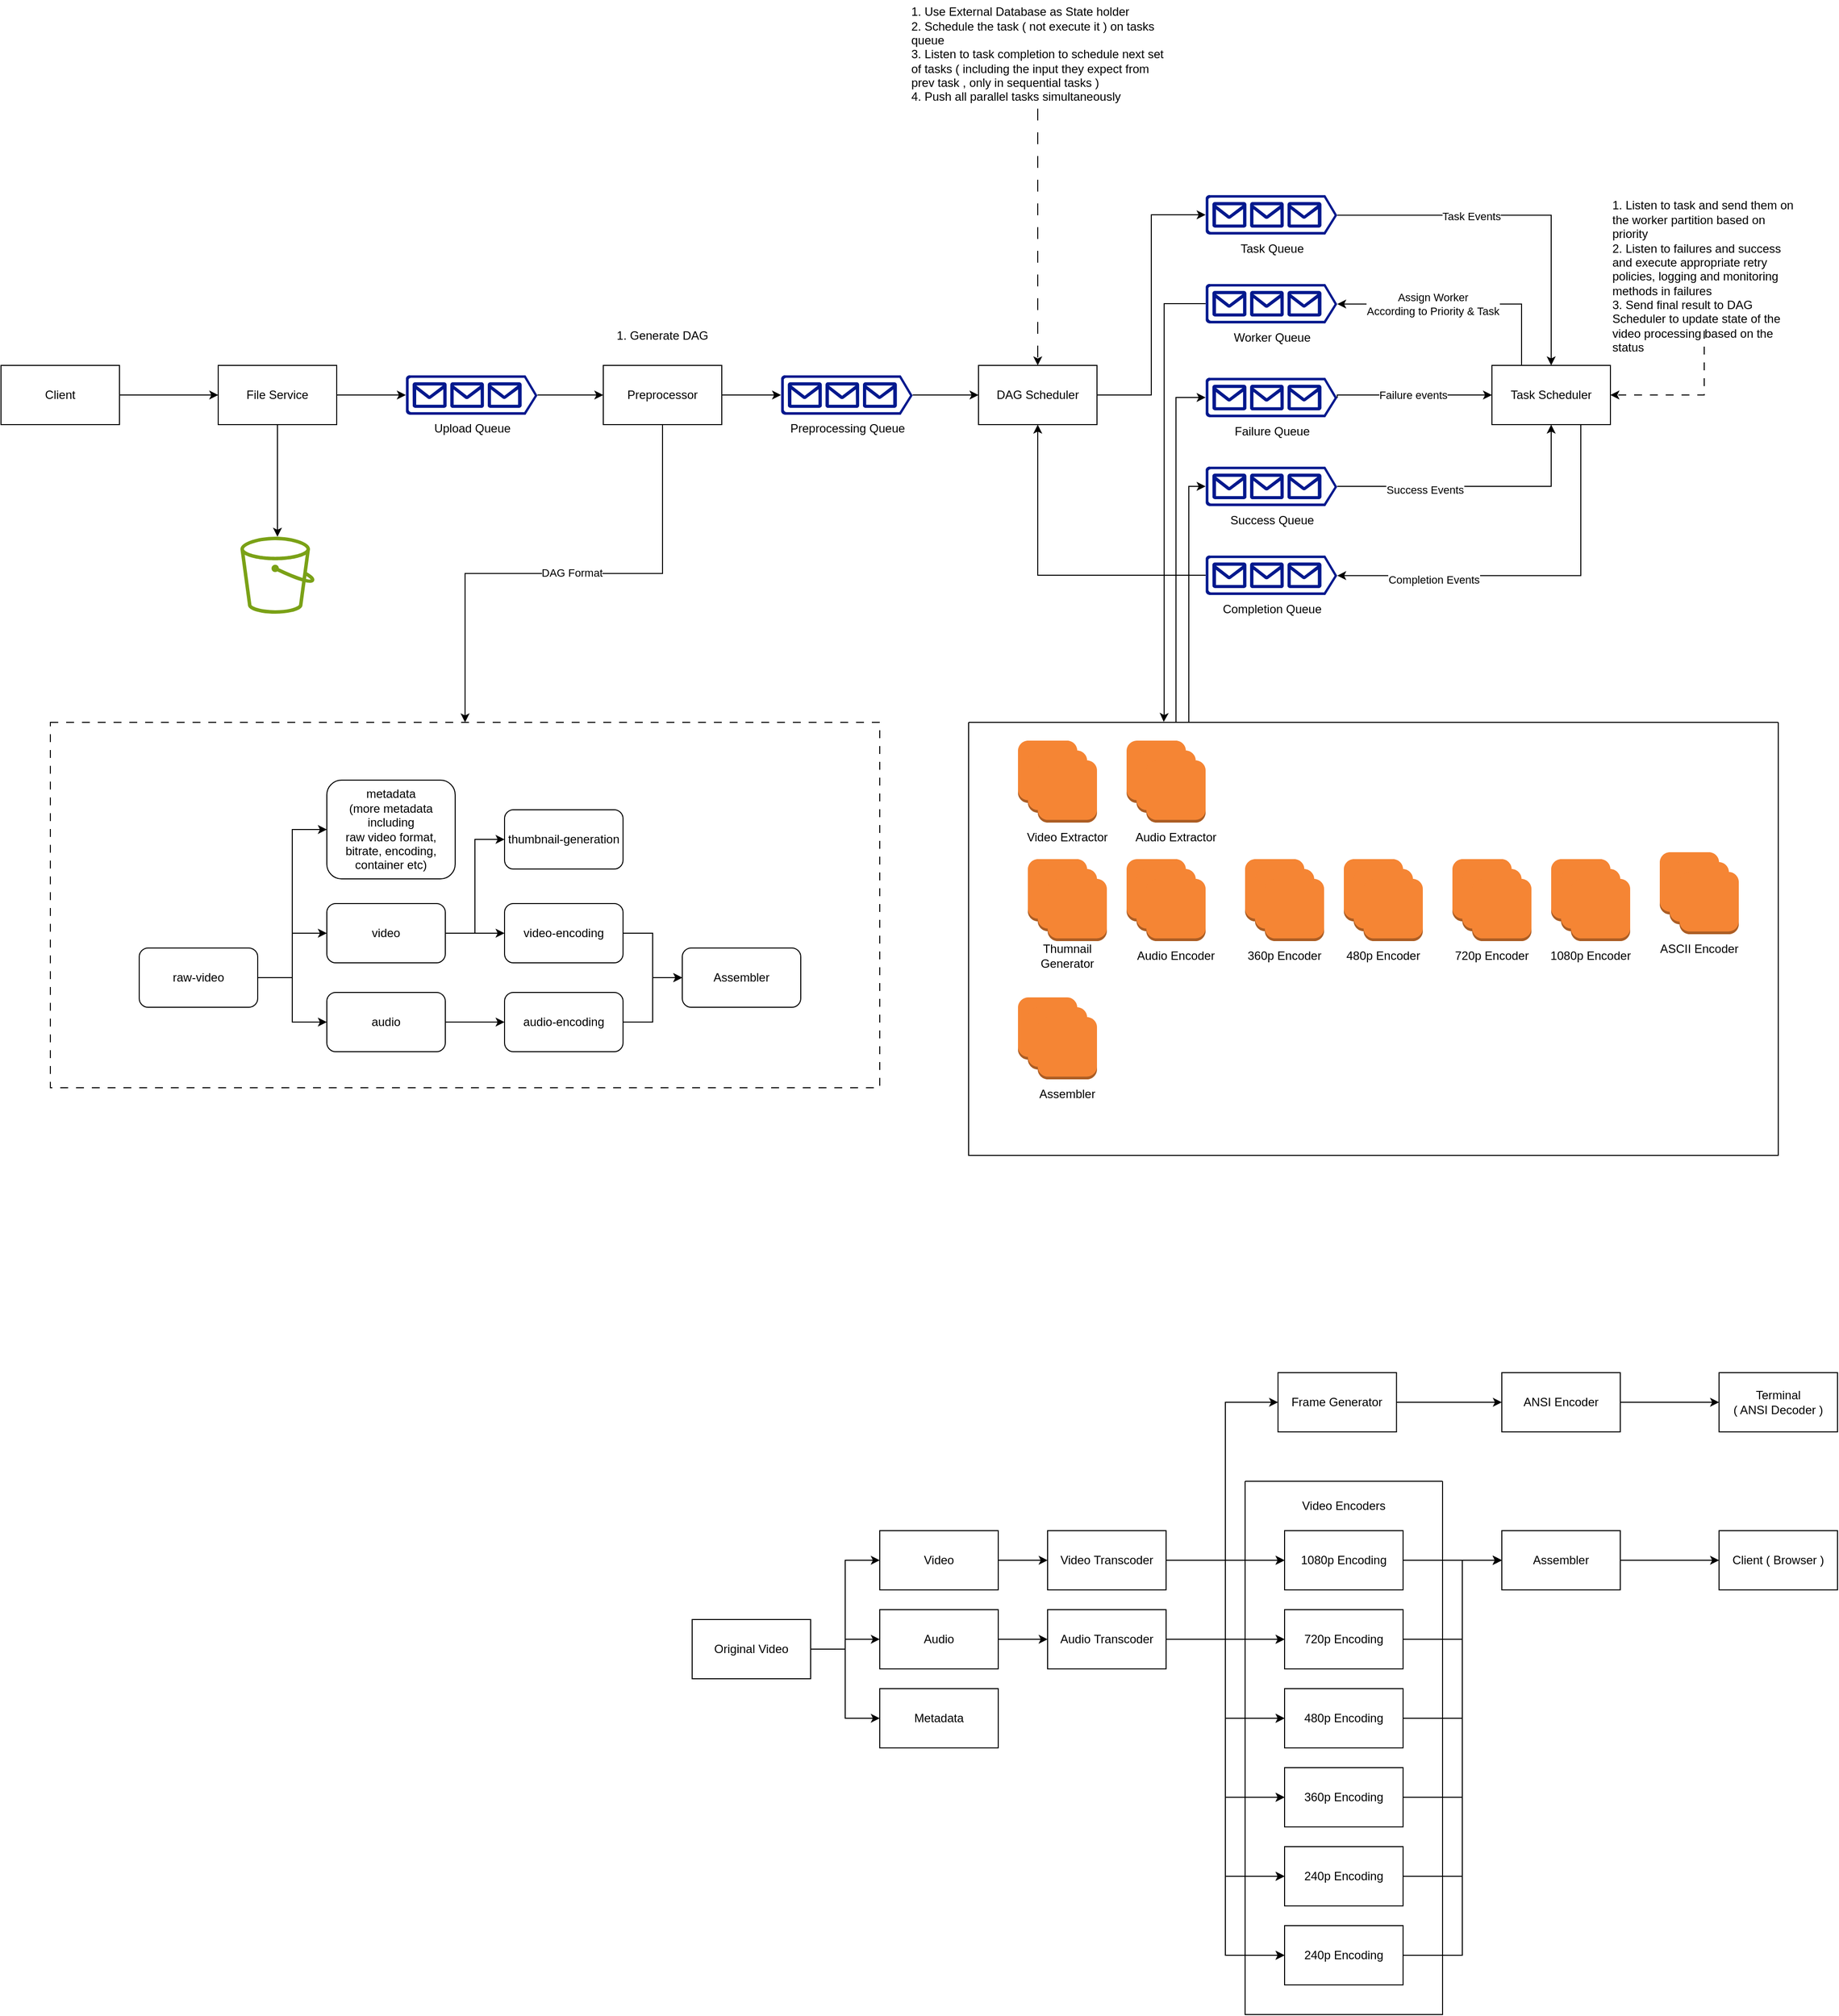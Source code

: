 <mxfile version="24.4.8" type="device">
  <diagram name="Page-1" id="AD_yQm_pDDxPwsSowb2C">
    <mxGraphModel dx="1436" dy="1006" grid="1" gridSize="10" guides="1" tooltips="1" connect="1" arrows="1" fold="1" page="0" pageScale="1" pageWidth="1169" pageHeight="827" math="0" shadow="0">
      <root>
        <mxCell id="0" />
        <mxCell id="1" parent="0" />
        <mxCell id="pIunNJobuDnhSUHb0pvJ-16" value="" style="rounded=0;whiteSpace=wrap;html=1;dashed=1;dashPattern=8 8;" parent="1" vertex="1">
          <mxGeometry x="-110" y="531.5" width="840" height="370" as="geometry" />
        </mxCell>
        <mxCell id="NBFTY5YNdQ-I9GaCww9j-3" style="edgeStyle=orthogonalEdgeStyle;rounded=0;orthogonalLoop=1;jettySize=auto;html=1;" parent="1" source="NBFTY5YNdQ-I9GaCww9j-1" target="NBFTY5YNdQ-I9GaCww9j-2" edge="1">
          <mxGeometry relative="1" as="geometry" />
        </mxCell>
        <mxCell id="NBFTY5YNdQ-I9GaCww9j-1" value="Client" style="rounded=0;whiteSpace=wrap;html=1;" parent="1" vertex="1">
          <mxGeometry x="-160" y="170" width="120" height="60" as="geometry" />
        </mxCell>
        <mxCell id="NBFTY5YNdQ-I9GaCww9j-5" value="" style="edgeStyle=orthogonalEdgeStyle;rounded=0;orthogonalLoop=1;jettySize=auto;html=1;" parent="1" source="NBFTY5YNdQ-I9GaCww9j-2" target="NBFTY5YNdQ-I9GaCww9j-4" edge="1">
          <mxGeometry relative="1" as="geometry" />
        </mxCell>
        <mxCell id="pwQmf8iL3hCYE9_n5Uv4-17" value="" style="edgeStyle=orthogonalEdgeStyle;rounded=0;orthogonalLoop=1;jettySize=auto;html=1;" parent="1" source="NBFTY5YNdQ-I9GaCww9j-2" target="pwQmf8iL3hCYE9_n5Uv4-16" edge="1">
          <mxGeometry relative="1" as="geometry" />
        </mxCell>
        <mxCell id="NBFTY5YNdQ-I9GaCww9j-2" value="File Service" style="rounded=0;whiteSpace=wrap;html=1;" parent="1" vertex="1">
          <mxGeometry x="60" y="170" width="120" height="60" as="geometry" />
        </mxCell>
        <mxCell id="NBFTY5YNdQ-I9GaCww9j-7" value="" style="edgeStyle=orthogonalEdgeStyle;rounded=0;orthogonalLoop=1;jettySize=auto;html=1;" parent="1" source="NBFTY5YNdQ-I9GaCww9j-4" target="NBFTY5YNdQ-I9GaCww9j-6" edge="1">
          <mxGeometry relative="1" as="geometry" />
        </mxCell>
        <mxCell id="NBFTY5YNdQ-I9GaCww9j-4" value="Upload Queue" style="sketch=0;aspect=fixed;pointerEvents=1;shadow=0;dashed=0;html=1;strokeColor=none;labelPosition=center;verticalLabelPosition=bottom;verticalAlign=top;align=center;fillColor=#00188D;shape=mxgraph.azure.queue_generic" parent="1" vertex="1">
          <mxGeometry x="250" y="180" width="133.33" height="40" as="geometry" />
        </mxCell>
        <mxCell id="pwQmf8iL3hCYE9_n5Uv4-10" value="" style="edgeStyle=orthogonalEdgeStyle;rounded=0;orthogonalLoop=1;jettySize=auto;html=1;" parent="1" source="NBFTY5YNdQ-I9GaCww9j-6" target="pwQmf8iL3hCYE9_n5Uv4-9" edge="1">
          <mxGeometry relative="1" as="geometry" />
        </mxCell>
        <mxCell id="pIunNJobuDnhSUHb0pvJ-17" style="edgeStyle=orthogonalEdgeStyle;rounded=0;orthogonalLoop=1;jettySize=auto;html=1;" parent="1" source="NBFTY5YNdQ-I9GaCww9j-6" target="pIunNJobuDnhSUHb0pvJ-16" edge="1">
          <mxGeometry relative="1" as="geometry" />
        </mxCell>
        <mxCell id="pIunNJobuDnhSUHb0pvJ-18" value="DAG Format" style="edgeLabel;html=1;align=center;verticalAlign=middle;resizable=0;points=[];" parent="pIunNJobuDnhSUHb0pvJ-17" vertex="1" connectable="0">
          <mxGeometry x="-0.031" y="-1" relative="1" as="geometry">
            <mxPoint as="offset" />
          </mxGeometry>
        </mxCell>
        <mxCell id="NBFTY5YNdQ-I9GaCww9j-6" value="Preprocessor" style="rounded=0;whiteSpace=wrap;html=1;" parent="1" vertex="1">
          <mxGeometry x="450" y="170" width="120" height="60" as="geometry" />
        </mxCell>
        <mxCell id="NBFTY5YNdQ-I9GaCww9j-8" value="1. Generate DAG" style="text;html=1;align=center;verticalAlign=middle;whiteSpace=wrap;rounded=0;" parent="1" vertex="1">
          <mxGeometry x="440" y="130" width="140" height="20" as="geometry" />
        </mxCell>
        <mxCell id="NBFTY5YNdQ-I9GaCww9j-9" value="DAG Scheduler" style="rounded=0;whiteSpace=wrap;html=1;" parent="1" vertex="1">
          <mxGeometry x="830" y="170" width="120" height="60" as="geometry" />
        </mxCell>
        <mxCell id="NBFTY5YNdQ-I9GaCww9j-14" style="edgeStyle=orthogonalEdgeStyle;rounded=0;orthogonalLoop=1;jettySize=auto;html=1;entryX=0.5;entryY=0;entryDx=0;entryDy=0;dashed=1;dashPattern=12 12;" parent="1" source="NBFTY5YNdQ-I9GaCww9j-11" target="NBFTY5YNdQ-I9GaCww9j-9" edge="1">
          <mxGeometry relative="1" as="geometry" />
        </mxCell>
        <mxCell id="NBFTY5YNdQ-I9GaCww9j-11" value="&lt;div style=&quot;&quot;&gt;&lt;span style=&quot;background-color: initial;&quot;&gt;1. Use External Database as State holder&lt;/span&gt;&lt;/div&gt;&lt;div&gt;2. Schedule the task ( not execute it ) on tasks queue&lt;/div&gt;&lt;div&gt;3. Listen to task completion to schedule next set of tasks ( including the input they expect from prev task , only in sequential tasks )&lt;/div&gt;&lt;div&gt;4. Push all parallel tasks simultaneously&lt;/div&gt;" style="text;html=1;align=left;verticalAlign=middle;whiteSpace=wrap;rounded=0;" parent="1" vertex="1">
          <mxGeometry x="760" y="-200" width="260" height="110" as="geometry" />
        </mxCell>
        <mxCell id="NBFTY5YNdQ-I9GaCww9j-26" style="edgeStyle=orthogonalEdgeStyle;rounded=0;orthogonalLoop=1;jettySize=auto;html=1;entryX=0.5;entryY=0;entryDx=0;entryDy=0;exitX=1;exitY=0.51;exitDx=0;exitDy=0;exitPerimeter=0;" parent="1" source="NBFTY5YNdQ-I9GaCww9j-15" target="NBFTY5YNdQ-I9GaCww9j-19" edge="1">
          <mxGeometry relative="1" as="geometry">
            <Array as="points">
              <mxPoint x="1410" y="18" />
            </Array>
          </mxGeometry>
        </mxCell>
        <mxCell id="NBFTY5YNdQ-I9GaCww9j-35" value="Task Events" style="edgeLabel;html=1;align=center;verticalAlign=middle;resizable=0;points=[];" parent="NBFTY5YNdQ-I9GaCww9j-26" vertex="1" connectable="0">
          <mxGeometry x="-0.264" y="-1" relative="1" as="geometry">
            <mxPoint as="offset" />
          </mxGeometry>
        </mxCell>
        <mxCell id="NBFTY5YNdQ-I9GaCww9j-15" value="Task Queue" style="sketch=0;aspect=fixed;pointerEvents=1;shadow=0;dashed=0;html=1;strokeColor=none;labelPosition=center;verticalLabelPosition=bottom;verticalAlign=top;align=center;fillColor=#00188D;shape=mxgraph.azure.queue_generic" parent="1" vertex="1">
          <mxGeometry x="1060" y="-2.5" width="133.33" height="40" as="geometry" />
        </mxCell>
        <mxCell id="NBFTY5YNdQ-I9GaCww9j-132" style="edgeStyle=orthogonalEdgeStyle;rounded=0;orthogonalLoop=1;jettySize=auto;html=1;entryX=0.241;entryY=-0.001;entryDx=0;entryDy=0;entryPerimeter=0;" parent="1" source="NBFTY5YNdQ-I9GaCww9j-16" target="pwQmf8iL3hCYE9_n5Uv4-8" edge="1">
          <mxGeometry relative="1" as="geometry">
            <Array as="points">
              <mxPoint x="1018" y="108" />
              <mxPoint x="1018" y="523" />
              <mxPoint x="1018" y="523" />
            </Array>
            <mxPoint x="1035.7" y="462.884" as="targetPoint" />
          </mxGeometry>
        </mxCell>
        <mxCell id="NBFTY5YNdQ-I9GaCww9j-16" value="Worker Queue" style="sketch=0;aspect=fixed;pointerEvents=1;shadow=0;dashed=0;html=1;strokeColor=none;labelPosition=center;verticalLabelPosition=bottom;verticalAlign=top;align=center;fillColor=#00188D;shape=mxgraph.azure.queue_generic" parent="1" vertex="1">
          <mxGeometry x="1060" y="87.5" width="133.33" height="40" as="geometry" />
        </mxCell>
        <mxCell id="NBFTY5YNdQ-I9GaCww9j-17" value="Failure Queue" style="sketch=0;aspect=fixed;pointerEvents=1;shadow=0;dashed=0;html=1;strokeColor=none;labelPosition=center;verticalLabelPosition=bottom;verticalAlign=top;align=center;fillColor=#00188D;shape=mxgraph.azure.queue_generic" parent="1" vertex="1">
          <mxGeometry x="1060" y="182.5" width="133.33" height="40" as="geometry" />
        </mxCell>
        <mxCell id="NBFTY5YNdQ-I9GaCww9j-18" style="edgeStyle=orthogonalEdgeStyle;rounded=0;orthogonalLoop=1;jettySize=auto;html=1;entryX=0;entryY=0.5;entryDx=0;entryDy=0;entryPerimeter=0;" parent="1" source="NBFTY5YNdQ-I9GaCww9j-9" target="NBFTY5YNdQ-I9GaCww9j-15" edge="1">
          <mxGeometry relative="1" as="geometry" />
        </mxCell>
        <mxCell id="NBFTY5YNdQ-I9GaCww9j-19" value="Task Scheduler" style="rounded=0;whiteSpace=wrap;html=1;" parent="1" vertex="1">
          <mxGeometry x="1350" y="170" width="120" height="60" as="geometry" />
        </mxCell>
        <mxCell id="NBFTY5YNdQ-I9GaCww9j-42" style="edgeStyle=orthogonalEdgeStyle;rounded=0;orthogonalLoop=1;jettySize=auto;html=1;entryX=1;entryY=0.5;entryDx=0;entryDy=0;dashed=1;dashPattern=8 8;" parent="1" source="NBFTY5YNdQ-I9GaCww9j-23" target="NBFTY5YNdQ-I9GaCww9j-19" edge="1">
          <mxGeometry relative="1" as="geometry" />
        </mxCell>
        <mxCell id="NBFTY5YNdQ-I9GaCww9j-23" value="&lt;div style=&quot;&quot;&gt;1. Listen to task and send them on the worker partition based on priority&lt;/div&gt;&lt;div style=&quot;&quot;&gt;2. Listen to failures and success and execute appropriate retry policies, logging and monitoring methods in failures&lt;/div&gt;&lt;div style=&quot;&quot;&gt;3. Send final result to DAG Scheduler to update state of the video processing based on the status&lt;/div&gt;" style="text;html=1;align=left;verticalAlign=middle;whiteSpace=wrap;rounded=0;" parent="1" vertex="1">
          <mxGeometry x="1470" y="25" width="190" height="110" as="geometry" />
        </mxCell>
        <mxCell id="NBFTY5YNdQ-I9GaCww9j-29" style="edgeStyle=orthogonalEdgeStyle;rounded=0;orthogonalLoop=1;jettySize=auto;html=1;entryX=0.5;entryY=1;entryDx=0;entryDy=0;" parent="1" source="NBFTY5YNdQ-I9GaCww9j-24" target="NBFTY5YNdQ-I9GaCww9j-19" edge="1">
          <mxGeometry relative="1" as="geometry">
            <mxPoint x="1320" y="230" as="targetPoint" />
          </mxGeometry>
        </mxCell>
        <mxCell id="NBFTY5YNdQ-I9GaCww9j-40" value="Success Events" style="edgeLabel;html=1;align=center;verticalAlign=middle;resizable=0;points=[];" parent="NBFTY5YNdQ-I9GaCww9j-29" vertex="1" connectable="0">
          <mxGeometry x="-0.371" y="-3" relative="1" as="geometry">
            <mxPoint as="offset" />
          </mxGeometry>
        </mxCell>
        <mxCell id="NBFTY5YNdQ-I9GaCww9j-24" value="Success Queue" style="sketch=0;aspect=fixed;pointerEvents=1;shadow=0;dashed=0;html=1;strokeColor=none;labelPosition=center;verticalLabelPosition=bottom;verticalAlign=top;align=center;fillColor=#00188D;shape=mxgraph.azure.queue_generic" parent="1" vertex="1">
          <mxGeometry x="1060" y="272.5" width="133.33" height="40" as="geometry" />
        </mxCell>
        <mxCell id="NBFTY5YNdQ-I9GaCww9j-27" style="edgeStyle=orthogonalEdgeStyle;rounded=0;orthogonalLoop=1;jettySize=auto;html=1;entryX=1;entryY=0.51;entryDx=0;entryDy=0;entryPerimeter=0;exitX=0.25;exitY=0;exitDx=0;exitDy=0;" parent="1" source="NBFTY5YNdQ-I9GaCww9j-19" target="NBFTY5YNdQ-I9GaCww9j-16" edge="1">
          <mxGeometry relative="1" as="geometry" />
        </mxCell>
        <mxCell id="NBFTY5YNdQ-I9GaCww9j-36" value="Assign Worker&lt;div&gt;According to Priority &amp;amp; Task&lt;/div&gt;" style="edgeLabel;html=1;align=center;verticalAlign=middle;resizable=0;points=[];" parent="NBFTY5YNdQ-I9GaCww9j-27" vertex="1" connectable="0">
          <mxGeometry x="0.109" y="1" relative="1" as="geometry">
            <mxPoint x="-14" y="-1" as="offset" />
          </mxGeometry>
        </mxCell>
        <mxCell id="NBFTY5YNdQ-I9GaCww9j-28" style="edgeStyle=orthogonalEdgeStyle;rounded=0;orthogonalLoop=1;jettySize=auto;html=1;entryX=0;entryY=0.5;entryDx=0;entryDy=0;exitX=1;exitY=0.51;exitDx=0;exitDy=0;exitPerimeter=0;" parent="1" source="NBFTY5YNdQ-I9GaCww9j-17" target="NBFTY5YNdQ-I9GaCww9j-19" edge="1">
          <mxGeometry relative="1" as="geometry">
            <mxPoint x="1300" y="230" as="targetPoint" />
            <Array as="points">
              <mxPoint x="1193" y="200" />
            </Array>
          </mxGeometry>
        </mxCell>
        <mxCell id="NBFTY5YNdQ-I9GaCww9j-39" value="Failure events" style="edgeLabel;html=1;align=center;verticalAlign=middle;resizable=0;points=[];" parent="NBFTY5YNdQ-I9GaCww9j-28" vertex="1" connectable="0">
          <mxGeometry x="-0.066" y="-3" relative="1" as="geometry">
            <mxPoint x="5" y="-3" as="offset" />
          </mxGeometry>
        </mxCell>
        <mxCell id="NBFTY5YNdQ-I9GaCww9j-33" style="edgeStyle=orthogonalEdgeStyle;rounded=0;orthogonalLoop=1;jettySize=auto;html=1;entryX=0.5;entryY=1;entryDx=0;entryDy=0;" parent="1" source="NBFTY5YNdQ-I9GaCww9j-30" target="NBFTY5YNdQ-I9GaCww9j-9" edge="1">
          <mxGeometry relative="1" as="geometry" />
        </mxCell>
        <mxCell id="NBFTY5YNdQ-I9GaCww9j-30" value="Completion Queue" style="sketch=0;aspect=fixed;pointerEvents=1;shadow=0;dashed=0;html=1;strokeColor=none;labelPosition=center;verticalLabelPosition=bottom;verticalAlign=top;align=center;fillColor=#00188D;shape=mxgraph.azure.queue_generic" parent="1" vertex="1">
          <mxGeometry x="1060" y="362.5" width="133.33" height="40" as="geometry" />
        </mxCell>
        <mxCell id="NBFTY5YNdQ-I9GaCww9j-34" style="edgeStyle=orthogonalEdgeStyle;rounded=0;orthogonalLoop=1;jettySize=auto;html=1;entryX=1;entryY=0.51;entryDx=0;entryDy=0;entryPerimeter=0;exitX=0.75;exitY=1;exitDx=0;exitDy=0;" parent="1" source="NBFTY5YNdQ-I9GaCww9j-19" target="NBFTY5YNdQ-I9GaCww9j-30" edge="1">
          <mxGeometry relative="1" as="geometry" />
        </mxCell>
        <mxCell id="NBFTY5YNdQ-I9GaCww9j-41" value="Completion Events" style="edgeLabel;html=1;align=center;verticalAlign=middle;resizable=0;points=[];" parent="NBFTY5YNdQ-I9GaCww9j-34" vertex="1" connectable="0">
          <mxGeometry x="0.511" y="4" relative="1" as="geometry">
            <mxPoint as="offset" />
          </mxGeometry>
        </mxCell>
        <mxCell id="pwQmf8iL3hCYE9_n5Uv4-11" value="" style="edgeStyle=orthogonalEdgeStyle;rounded=0;orthogonalLoop=1;jettySize=auto;html=1;" parent="1" source="pwQmf8iL3hCYE9_n5Uv4-9" target="NBFTY5YNdQ-I9GaCww9j-9" edge="1">
          <mxGeometry relative="1" as="geometry" />
        </mxCell>
        <mxCell id="pwQmf8iL3hCYE9_n5Uv4-9" value="Preprocessing Queue" style="sketch=0;aspect=fixed;pointerEvents=1;shadow=0;dashed=0;html=1;strokeColor=none;labelPosition=center;verticalLabelPosition=bottom;verticalAlign=top;align=center;fillColor=#00188D;shape=mxgraph.azure.queue_generic" parent="1" vertex="1">
          <mxGeometry x="630" y="180" width="133.33" height="40" as="geometry" />
        </mxCell>
        <mxCell id="pwQmf8iL3hCYE9_n5Uv4-14" style="edgeStyle=orthogonalEdgeStyle;rounded=0;orthogonalLoop=1;jettySize=auto;html=1;entryX=0;entryY=0.5;entryDx=0;entryDy=0;entryPerimeter=0;" parent="1" source="pwQmf8iL3hCYE9_n5Uv4-8" target="NBFTY5YNdQ-I9GaCww9j-17" edge="1">
          <mxGeometry relative="1" as="geometry">
            <mxPoint x="1030" y="520" as="sourcePoint" />
            <Array as="points">
              <mxPoint x="1030" y="203" />
            </Array>
          </mxGeometry>
        </mxCell>
        <mxCell id="pwQmf8iL3hCYE9_n5Uv4-15" style="edgeStyle=orthogonalEdgeStyle;rounded=0;orthogonalLoop=1;jettySize=auto;html=1;entryX=0;entryY=0.5;entryDx=0;entryDy=0;entryPerimeter=0;" parent="1" source="pwQmf8iL3hCYE9_n5Uv4-8" target="NBFTY5YNdQ-I9GaCww9j-24" edge="1">
          <mxGeometry relative="1" as="geometry">
            <Array as="points">
              <mxPoint x="1043" y="292" />
            </Array>
          </mxGeometry>
        </mxCell>
        <mxCell id="pwQmf8iL3hCYE9_n5Uv4-16" value="&lt;font color=&quot;#ffffff&quot;&gt;Original Video Store&lt;/font&gt;" style="sketch=0;outlineConnect=0;fontColor=#232F3E;gradientColor=none;fillColor=#7AA116;strokeColor=none;dashed=0;verticalLabelPosition=bottom;verticalAlign=top;align=center;html=1;fontSize=12;fontStyle=0;aspect=fixed;pointerEvents=1;shape=mxgraph.aws4.bucket;" parent="1" vertex="1">
          <mxGeometry x="82.5" y="343.5" width="75" height="78" as="geometry" />
        </mxCell>
        <mxCell id="pwQmf8iL3hCYE9_n5Uv4-8" value="" style="swimlane;startSize=0;" parent="1" vertex="1">
          <mxGeometry x="820" y="531.5" width="820" height="438.5" as="geometry" />
        </mxCell>
        <mxCell id="NBFTY5YNdQ-I9GaCww9j-126" value="" style="group" parent="pwQmf8iL3hCYE9_n5Uv4-8" vertex="1" connectable="0">
          <mxGeometry x="160" y="138.5" width="100" height="113" as="geometry" />
        </mxCell>
        <mxCell id="NBFTY5YNdQ-I9GaCww9j-127" value="" style="outlineConnect=0;dashed=0;verticalLabelPosition=bottom;verticalAlign=top;align=center;html=1;shape=mxgraph.aws3.instance;fillColor=#F58534;gradientColor=none;" parent="NBFTY5YNdQ-I9GaCww9j-126" vertex="1">
          <mxGeometry width="60" height="63" as="geometry" />
        </mxCell>
        <mxCell id="NBFTY5YNdQ-I9GaCww9j-128" value="" style="outlineConnect=0;dashed=0;verticalLabelPosition=bottom;verticalAlign=top;align=center;html=1;shape=mxgraph.aws3.instance;fillColor=#F58534;gradientColor=none;" parent="NBFTY5YNdQ-I9GaCww9j-126" vertex="1">
          <mxGeometry x="10" y="10" width="60" height="63" as="geometry" />
        </mxCell>
        <mxCell id="NBFTY5YNdQ-I9GaCww9j-129" value="" style="outlineConnect=0;dashed=0;verticalLabelPosition=bottom;verticalAlign=top;align=center;html=1;shape=mxgraph.aws3.instance;fillColor=#F58534;gradientColor=none;" parent="NBFTY5YNdQ-I9GaCww9j-126" vertex="1">
          <mxGeometry x="20" y="20" width="60" height="63" as="geometry" />
        </mxCell>
        <mxCell id="NBFTY5YNdQ-I9GaCww9j-130" value="Audio Encoder" style="text;strokeColor=none;align=center;fillColor=none;html=1;verticalAlign=middle;whiteSpace=wrap;rounded=0;" parent="NBFTY5YNdQ-I9GaCww9j-126" vertex="1">
          <mxGeometry y="83" width="100" height="30" as="geometry" />
        </mxCell>
        <mxCell id="pwQmf8iL3hCYE9_n5Uv4-3" value="" style="group" parent="pwQmf8iL3hCYE9_n5Uv4-8" vertex="1" connectable="0">
          <mxGeometry x="50" y="18.5" width="100" height="113" as="geometry" />
        </mxCell>
        <mxCell id="pwQmf8iL3hCYE9_n5Uv4-4" value="" style="outlineConnect=0;dashed=0;verticalLabelPosition=bottom;verticalAlign=top;align=center;html=1;shape=mxgraph.aws3.instance;fillColor=#F58534;gradientColor=none;" parent="pwQmf8iL3hCYE9_n5Uv4-3" vertex="1">
          <mxGeometry width="60" height="63" as="geometry" />
        </mxCell>
        <mxCell id="pwQmf8iL3hCYE9_n5Uv4-5" value="" style="outlineConnect=0;dashed=0;verticalLabelPosition=bottom;verticalAlign=top;align=center;html=1;shape=mxgraph.aws3.instance;fillColor=#F58534;gradientColor=none;" parent="pwQmf8iL3hCYE9_n5Uv4-3" vertex="1">
          <mxGeometry x="10" y="10" width="60" height="63" as="geometry" />
        </mxCell>
        <mxCell id="pwQmf8iL3hCYE9_n5Uv4-6" value="" style="outlineConnect=0;dashed=0;verticalLabelPosition=bottom;verticalAlign=top;align=center;html=1;shape=mxgraph.aws3.instance;fillColor=#F58534;gradientColor=none;" parent="pwQmf8iL3hCYE9_n5Uv4-3" vertex="1">
          <mxGeometry x="20" y="20" width="60" height="63" as="geometry" />
        </mxCell>
        <mxCell id="pwQmf8iL3hCYE9_n5Uv4-7" value="Video Extractor" style="text;strokeColor=none;align=center;fillColor=none;html=1;verticalAlign=middle;whiteSpace=wrap;rounded=0;" parent="pwQmf8iL3hCYE9_n5Uv4-3" vertex="1">
          <mxGeometry y="83" width="100" height="30" as="geometry" />
        </mxCell>
        <mxCell id="NBFTY5YNdQ-I9GaCww9j-111" value="" style="group" parent="pwQmf8iL3hCYE9_n5Uv4-8" vertex="1" connectable="0">
          <mxGeometry x="690" y="131.5" width="100" height="113" as="geometry" />
        </mxCell>
        <mxCell id="NBFTY5YNdQ-I9GaCww9j-112" value="" style="outlineConnect=0;dashed=0;verticalLabelPosition=bottom;verticalAlign=top;align=center;html=1;shape=mxgraph.aws3.instance;fillColor=#F58534;gradientColor=none;" parent="NBFTY5YNdQ-I9GaCww9j-111" vertex="1">
          <mxGeometry x="10" width="60" height="63" as="geometry" />
        </mxCell>
        <mxCell id="NBFTY5YNdQ-I9GaCww9j-113" value="" style="outlineConnect=0;dashed=0;verticalLabelPosition=bottom;verticalAlign=top;align=center;html=1;shape=mxgraph.aws3.instance;fillColor=#F58534;gradientColor=none;" parent="NBFTY5YNdQ-I9GaCww9j-111" vertex="1">
          <mxGeometry x="20" y="10" width="60" height="63" as="geometry" />
        </mxCell>
        <mxCell id="NBFTY5YNdQ-I9GaCww9j-114" value="" style="outlineConnect=0;dashed=0;verticalLabelPosition=bottom;verticalAlign=top;align=center;html=1;shape=mxgraph.aws3.instance;fillColor=#F58534;gradientColor=none;" parent="NBFTY5YNdQ-I9GaCww9j-111" vertex="1">
          <mxGeometry x="30" y="20" width="60" height="63" as="geometry" />
        </mxCell>
        <mxCell id="NBFTY5YNdQ-I9GaCww9j-115" value="ASCII Encoder" style="text;strokeColor=none;align=center;fillColor=none;html=1;verticalAlign=middle;whiteSpace=wrap;rounded=0;" parent="NBFTY5YNdQ-I9GaCww9j-111" vertex="1">
          <mxGeometry y="83" width="100" height="30" as="geometry" />
        </mxCell>
        <mxCell id="pwQmf8iL3hCYE9_n5Uv4-19" value="" style="group" parent="pwQmf8iL3hCYE9_n5Uv4-8" vertex="1" connectable="0">
          <mxGeometry x="50" y="278.5" width="100" height="113" as="geometry" />
        </mxCell>
        <mxCell id="pwQmf8iL3hCYE9_n5Uv4-20" value="" style="outlineConnect=0;dashed=0;verticalLabelPosition=bottom;verticalAlign=top;align=center;html=1;shape=mxgraph.aws3.instance;fillColor=#F58534;gradientColor=none;" parent="pwQmf8iL3hCYE9_n5Uv4-19" vertex="1">
          <mxGeometry width="60" height="63" as="geometry" />
        </mxCell>
        <mxCell id="pwQmf8iL3hCYE9_n5Uv4-21" value="" style="outlineConnect=0;dashed=0;verticalLabelPosition=bottom;verticalAlign=top;align=center;html=1;shape=mxgraph.aws3.instance;fillColor=#F58534;gradientColor=none;" parent="pwQmf8iL3hCYE9_n5Uv4-19" vertex="1">
          <mxGeometry x="10" y="10" width="60" height="63" as="geometry" />
        </mxCell>
        <mxCell id="pwQmf8iL3hCYE9_n5Uv4-22" value="" style="outlineConnect=0;dashed=0;verticalLabelPosition=bottom;verticalAlign=top;align=center;html=1;shape=mxgraph.aws3.instance;fillColor=#F58534;gradientColor=none;" parent="pwQmf8iL3hCYE9_n5Uv4-19" vertex="1">
          <mxGeometry x="20" y="20" width="60" height="63" as="geometry" />
        </mxCell>
        <mxCell id="pwQmf8iL3hCYE9_n5Uv4-23" value="Assembler" style="text;strokeColor=none;align=center;fillColor=none;html=1;verticalAlign=middle;whiteSpace=wrap;rounded=0;" parent="pwQmf8iL3hCYE9_n5Uv4-19" vertex="1">
          <mxGeometry y="83" width="100" height="30" as="geometry" />
        </mxCell>
        <mxCell id="NBFTY5YNdQ-I9GaCww9j-116" value="" style="group" parent="pwQmf8iL3hCYE9_n5Uv4-8" vertex="1" connectable="0">
          <mxGeometry x="50" y="138.5" width="100" height="113" as="geometry" />
        </mxCell>
        <mxCell id="NBFTY5YNdQ-I9GaCww9j-117" value="" style="outlineConnect=0;dashed=0;verticalLabelPosition=bottom;verticalAlign=top;align=center;html=1;shape=mxgraph.aws3.instance;fillColor=#F58534;gradientColor=none;" parent="NBFTY5YNdQ-I9GaCww9j-116" vertex="1">
          <mxGeometry x="10" width="60" height="63" as="geometry" />
        </mxCell>
        <mxCell id="NBFTY5YNdQ-I9GaCww9j-118" value="" style="outlineConnect=0;dashed=0;verticalLabelPosition=bottom;verticalAlign=top;align=center;html=1;shape=mxgraph.aws3.instance;fillColor=#F58534;gradientColor=none;" parent="NBFTY5YNdQ-I9GaCww9j-116" vertex="1">
          <mxGeometry x="20" y="10" width="60" height="63" as="geometry" />
        </mxCell>
        <mxCell id="NBFTY5YNdQ-I9GaCww9j-119" value="" style="outlineConnect=0;dashed=0;verticalLabelPosition=bottom;verticalAlign=top;align=center;html=1;shape=mxgraph.aws3.instance;fillColor=#F58534;gradientColor=none;" parent="NBFTY5YNdQ-I9GaCww9j-116" vertex="1">
          <mxGeometry x="30" y="20" width="60" height="63" as="geometry" />
        </mxCell>
        <mxCell id="NBFTY5YNdQ-I9GaCww9j-120" value="Thumnail Generator" style="text;strokeColor=none;align=center;fillColor=none;html=1;verticalAlign=middle;whiteSpace=wrap;rounded=0;" parent="NBFTY5YNdQ-I9GaCww9j-116" vertex="1">
          <mxGeometry y="83" width="100" height="30" as="geometry" />
        </mxCell>
        <mxCell id="NBFTY5YNdQ-I9GaCww9j-101" value="" style="group" parent="pwQmf8iL3hCYE9_n5Uv4-8" vertex="1" connectable="0">
          <mxGeometry x="480" y="138.5" width="100" height="113" as="geometry" />
        </mxCell>
        <mxCell id="NBFTY5YNdQ-I9GaCww9j-102" value="" style="outlineConnect=0;dashed=0;verticalLabelPosition=bottom;verticalAlign=top;align=center;html=1;shape=mxgraph.aws3.instance;fillColor=#F58534;gradientColor=none;" parent="NBFTY5YNdQ-I9GaCww9j-101" vertex="1">
          <mxGeometry x="10" width="60" height="63" as="geometry" />
        </mxCell>
        <mxCell id="NBFTY5YNdQ-I9GaCww9j-103" value="" style="outlineConnect=0;dashed=0;verticalLabelPosition=bottom;verticalAlign=top;align=center;html=1;shape=mxgraph.aws3.instance;fillColor=#F58534;gradientColor=none;" parent="NBFTY5YNdQ-I9GaCww9j-101" vertex="1">
          <mxGeometry x="20" y="10" width="60" height="63" as="geometry" />
        </mxCell>
        <mxCell id="NBFTY5YNdQ-I9GaCww9j-104" value="" style="outlineConnect=0;dashed=0;verticalLabelPosition=bottom;verticalAlign=top;align=center;html=1;shape=mxgraph.aws3.instance;fillColor=#F58534;gradientColor=none;" parent="NBFTY5YNdQ-I9GaCww9j-101" vertex="1">
          <mxGeometry x="30" y="20" width="60" height="63" as="geometry" />
        </mxCell>
        <mxCell id="NBFTY5YNdQ-I9GaCww9j-105" value="720p Encoder" style="text;strokeColor=none;align=center;fillColor=none;html=1;verticalAlign=middle;whiteSpace=wrap;rounded=0;" parent="NBFTY5YNdQ-I9GaCww9j-101" vertex="1">
          <mxGeometry y="83" width="100" height="30" as="geometry" />
        </mxCell>
        <mxCell id="NBFTY5YNdQ-I9GaCww9j-89" value="" style="group" parent="pwQmf8iL3hCYE9_n5Uv4-8" vertex="1" connectable="0">
          <mxGeometry x="270" y="138.5" width="100" height="113" as="geometry" />
        </mxCell>
        <mxCell id="NBFTY5YNdQ-I9GaCww9j-90" value="" style="outlineConnect=0;dashed=0;verticalLabelPosition=bottom;verticalAlign=top;align=center;html=1;shape=mxgraph.aws3.instance;fillColor=#F58534;gradientColor=none;" parent="NBFTY5YNdQ-I9GaCww9j-89" vertex="1">
          <mxGeometry x="10" width="60" height="63" as="geometry" />
        </mxCell>
        <mxCell id="NBFTY5YNdQ-I9GaCww9j-91" value="" style="outlineConnect=0;dashed=0;verticalLabelPosition=bottom;verticalAlign=top;align=center;html=1;shape=mxgraph.aws3.instance;fillColor=#F58534;gradientColor=none;" parent="NBFTY5YNdQ-I9GaCww9j-89" vertex="1">
          <mxGeometry x="20" y="10" width="60" height="63" as="geometry" />
        </mxCell>
        <mxCell id="NBFTY5YNdQ-I9GaCww9j-92" value="" style="outlineConnect=0;dashed=0;verticalLabelPosition=bottom;verticalAlign=top;align=center;html=1;shape=mxgraph.aws3.instance;fillColor=#F58534;gradientColor=none;" parent="NBFTY5YNdQ-I9GaCww9j-89" vertex="1">
          <mxGeometry x="30" y="20" width="60" height="63" as="geometry" />
        </mxCell>
        <mxCell id="NBFTY5YNdQ-I9GaCww9j-93" value="360p Encoder" style="text;strokeColor=none;align=center;fillColor=none;html=1;verticalAlign=middle;whiteSpace=wrap;rounded=0;" parent="NBFTY5YNdQ-I9GaCww9j-89" vertex="1">
          <mxGeometry y="83" width="100" height="30" as="geometry" />
        </mxCell>
        <mxCell id="NBFTY5YNdQ-I9GaCww9j-106" value="" style="group" parent="pwQmf8iL3hCYE9_n5Uv4-8" vertex="1" connectable="0">
          <mxGeometry x="580" y="138.5" width="100" height="113" as="geometry" />
        </mxCell>
        <mxCell id="NBFTY5YNdQ-I9GaCww9j-107" value="" style="outlineConnect=0;dashed=0;verticalLabelPosition=bottom;verticalAlign=top;align=center;html=1;shape=mxgraph.aws3.instance;fillColor=#F58534;gradientColor=none;" parent="NBFTY5YNdQ-I9GaCww9j-106" vertex="1">
          <mxGeometry x="10" width="60" height="63" as="geometry" />
        </mxCell>
        <mxCell id="NBFTY5YNdQ-I9GaCww9j-108" value="" style="outlineConnect=0;dashed=0;verticalLabelPosition=bottom;verticalAlign=top;align=center;html=1;shape=mxgraph.aws3.instance;fillColor=#F58534;gradientColor=none;" parent="NBFTY5YNdQ-I9GaCww9j-106" vertex="1">
          <mxGeometry x="20" y="10" width="60" height="63" as="geometry" />
        </mxCell>
        <mxCell id="NBFTY5YNdQ-I9GaCww9j-109" value="" style="outlineConnect=0;dashed=0;verticalLabelPosition=bottom;verticalAlign=top;align=center;html=1;shape=mxgraph.aws3.instance;fillColor=#F58534;gradientColor=none;" parent="NBFTY5YNdQ-I9GaCww9j-106" vertex="1">
          <mxGeometry x="30" y="20" width="60" height="63" as="geometry" />
        </mxCell>
        <mxCell id="NBFTY5YNdQ-I9GaCww9j-110" value="1080p Encoder" style="text;strokeColor=none;align=center;fillColor=none;html=1;verticalAlign=middle;whiteSpace=wrap;rounded=0;" parent="NBFTY5YNdQ-I9GaCww9j-106" vertex="1">
          <mxGeometry y="83" width="100" height="30" as="geometry" />
        </mxCell>
        <mxCell id="NBFTY5YNdQ-I9GaCww9j-96" value="" style="group" parent="pwQmf8iL3hCYE9_n5Uv4-8" vertex="1" connectable="0">
          <mxGeometry x="370" y="138.5" width="100" height="113" as="geometry" />
        </mxCell>
        <mxCell id="NBFTY5YNdQ-I9GaCww9j-97" value="" style="outlineConnect=0;dashed=0;verticalLabelPosition=bottom;verticalAlign=top;align=center;html=1;shape=mxgraph.aws3.instance;fillColor=#F58534;gradientColor=none;" parent="NBFTY5YNdQ-I9GaCww9j-96" vertex="1">
          <mxGeometry x="10" width="60" height="63" as="geometry" />
        </mxCell>
        <mxCell id="NBFTY5YNdQ-I9GaCww9j-98" value="" style="outlineConnect=0;dashed=0;verticalLabelPosition=bottom;verticalAlign=top;align=center;html=1;shape=mxgraph.aws3.instance;fillColor=#F58534;gradientColor=none;" parent="NBFTY5YNdQ-I9GaCww9j-96" vertex="1">
          <mxGeometry x="20" y="10" width="60" height="63" as="geometry" />
        </mxCell>
        <mxCell id="NBFTY5YNdQ-I9GaCww9j-99" value="" style="outlineConnect=0;dashed=0;verticalLabelPosition=bottom;verticalAlign=top;align=center;html=1;shape=mxgraph.aws3.instance;fillColor=#F58534;gradientColor=none;" parent="NBFTY5YNdQ-I9GaCww9j-96" vertex="1">
          <mxGeometry x="30" y="20" width="60" height="63" as="geometry" />
        </mxCell>
        <mxCell id="NBFTY5YNdQ-I9GaCww9j-100" value="480p Encoder" style="text;strokeColor=none;align=center;fillColor=none;html=1;verticalAlign=middle;whiteSpace=wrap;rounded=0;" parent="NBFTY5YNdQ-I9GaCww9j-96" vertex="1">
          <mxGeometry y="83" width="100" height="30" as="geometry" />
        </mxCell>
        <mxCell id="NBFTY5YNdQ-I9GaCww9j-65" value="" style="group" parent="pwQmf8iL3hCYE9_n5Uv4-8" vertex="1" connectable="0">
          <mxGeometry x="160" y="18.5" width="100" height="113" as="geometry" />
        </mxCell>
        <mxCell id="NBFTY5YNdQ-I9GaCww9j-55" value="" style="outlineConnect=0;dashed=0;verticalLabelPosition=bottom;verticalAlign=top;align=center;html=1;shape=mxgraph.aws3.instance;fillColor=#F58534;gradientColor=none;" parent="NBFTY5YNdQ-I9GaCww9j-65" vertex="1">
          <mxGeometry width="60" height="63" as="geometry" />
        </mxCell>
        <mxCell id="NBFTY5YNdQ-I9GaCww9j-56" value="" style="outlineConnect=0;dashed=0;verticalLabelPosition=bottom;verticalAlign=top;align=center;html=1;shape=mxgraph.aws3.instance;fillColor=#F58534;gradientColor=none;" parent="NBFTY5YNdQ-I9GaCww9j-65" vertex="1">
          <mxGeometry x="10" y="10" width="60" height="63" as="geometry" />
        </mxCell>
        <mxCell id="NBFTY5YNdQ-I9GaCww9j-57" value="" style="outlineConnect=0;dashed=0;verticalLabelPosition=bottom;verticalAlign=top;align=center;html=1;shape=mxgraph.aws3.instance;fillColor=#F58534;gradientColor=none;" parent="NBFTY5YNdQ-I9GaCww9j-65" vertex="1">
          <mxGeometry x="20" y="20" width="60" height="63" as="geometry" />
        </mxCell>
        <mxCell id="NBFTY5YNdQ-I9GaCww9j-58" value="Audio Extractor" style="text;strokeColor=none;align=center;fillColor=none;html=1;verticalAlign=middle;whiteSpace=wrap;rounded=0;" parent="NBFTY5YNdQ-I9GaCww9j-65" vertex="1">
          <mxGeometry y="83" width="100" height="30" as="geometry" />
        </mxCell>
        <mxCell id="0qNxIvIFql6GkGpZbnnc-5" style="edgeStyle=orthogonalEdgeStyle;rounded=0;orthogonalLoop=1;jettySize=auto;html=1;entryX=0;entryY=0.5;entryDx=0;entryDy=0;" parent="1" source="0qNxIvIFql6GkGpZbnnc-1" target="0qNxIvIFql6GkGpZbnnc-2" edge="1">
          <mxGeometry relative="1" as="geometry" />
        </mxCell>
        <mxCell id="0qNxIvIFql6GkGpZbnnc-6" style="edgeStyle=orthogonalEdgeStyle;rounded=0;orthogonalLoop=1;jettySize=auto;html=1;entryX=0;entryY=0.5;entryDx=0;entryDy=0;" parent="1" source="0qNxIvIFql6GkGpZbnnc-1" target="0qNxIvIFql6GkGpZbnnc-3" edge="1">
          <mxGeometry relative="1" as="geometry" />
        </mxCell>
        <mxCell id="0qNxIvIFql6GkGpZbnnc-7" style="edgeStyle=orthogonalEdgeStyle;rounded=0;orthogonalLoop=1;jettySize=auto;html=1;entryX=0;entryY=0.5;entryDx=0;entryDy=0;" parent="1" source="0qNxIvIFql6GkGpZbnnc-1" target="0qNxIvIFql6GkGpZbnnc-4" edge="1">
          <mxGeometry relative="1" as="geometry" />
        </mxCell>
        <mxCell id="0qNxIvIFql6GkGpZbnnc-1" value="Original Video" style="rounded=0;whiteSpace=wrap;html=1;" parent="1" vertex="1">
          <mxGeometry x="540" y="1440" width="120" height="60" as="geometry" />
        </mxCell>
        <mxCell id="0qNxIvIFql6GkGpZbnnc-16" value="" style="edgeStyle=orthogonalEdgeStyle;rounded=0;orthogonalLoop=1;jettySize=auto;html=1;" parent="1" source="0qNxIvIFql6GkGpZbnnc-2" target="0qNxIvIFql6GkGpZbnnc-14" edge="1">
          <mxGeometry relative="1" as="geometry" />
        </mxCell>
        <mxCell id="0qNxIvIFql6GkGpZbnnc-2" value="Video" style="rounded=0;whiteSpace=wrap;html=1;" parent="1" vertex="1">
          <mxGeometry x="730" y="1350" width="120" height="60" as="geometry" />
        </mxCell>
        <mxCell id="0qNxIvIFql6GkGpZbnnc-17" value="" style="edgeStyle=orthogonalEdgeStyle;rounded=0;orthogonalLoop=1;jettySize=auto;html=1;" parent="1" source="0qNxIvIFql6GkGpZbnnc-3" target="0qNxIvIFql6GkGpZbnnc-15" edge="1">
          <mxGeometry relative="1" as="geometry" />
        </mxCell>
        <mxCell id="0qNxIvIFql6GkGpZbnnc-3" value="Audio" style="rounded=0;whiteSpace=wrap;html=1;" parent="1" vertex="1">
          <mxGeometry x="730" y="1430" width="120" height="60" as="geometry" />
        </mxCell>
        <mxCell id="0qNxIvIFql6GkGpZbnnc-4" value="Metadata" style="rounded=0;whiteSpace=wrap;html=1;" parent="1" vertex="1">
          <mxGeometry x="730" y="1510" width="120" height="60" as="geometry" />
        </mxCell>
        <mxCell id="0qNxIvIFql6GkGpZbnnc-18" style="edgeStyle=orthogonalEdgeStyle;rounded=0;orthogonalLoop=1;jettySize=auto;html=1;entryX=0;entryY=0.5;entryDx=0;entryDy=0;" parent="1" source="0qNxIvIFql6GkGpZbnnc-14" target="0qNxIvIFql6GkGpZbnnc-8" edge="1">
          <mxGeometry relative="1" as="geometry" />
        </mxCell>
        <mxCell id="0qNxIvIFql6GkGpZbnnc-19" style="edgeStyle=orthogonalEdgeStyle;rounded=0;orthogonalLoop=1;jettySize=auto;html=1;entryX=0;entryY=0.5;entryDx=0;entryDy=0;" parent="1" source="0qNxIvIFql6GkGpZbnnc-14" target="0qNxIvIFql6GkGpZbnnc-9" edge="1">
          <mxGeometry relative="1" as="geometry" />
        </mxCell>
        <mxCell id="0qNxIvIFql6GkGpZbnnc-20" style="edgeStyle=orthogonalEdgeStyle;rounded=0;orthogonalLoop=1;jettySize=auto;html=1;entryX=0;entryY=0.5;entryDx=0;entryDy=0;" parent="1" source="0qNxIvIFql6GkGpZbnnc-14" target="0qNxIvIFql6GkGpZbnnc-10" edge="1">
          <mxGeometry relative="1" as="geometry" />
        </mxCell>
        <mxCell id="0qNxIvIFql6GkGpZbnnc-21" style="edgeStyle=orthogonalEdgeStyle;rounded=0;orthogonalLoop=1;jettySize=auto;html=1;entryX=0;entryY=0.5;entryDx=0;entryDy=0;" parent="1" source="0qNxIvIFql6GkGpZbnnc-14" target="0qNxIvIFql6GkGpZbnnc-11" edge="1">
          <mxGeometry relative="1" as="geometry" />
        </mxCell>
        <mxCell id="0qNxIvIFql6GkGpZbnnc-22" style="edgeStyle=orthogonalEdgeStyle;rounded=0;orthogonalLoop=1;jettySize=auto;html=1;entryX=0;entryY=0.5;entryDx=0;entryDy=0;" parent="1" source="0qNxIvIFql6GkGpZbnnc-14" target="0qNxIvIFql6GkGpZbnnc-12" edge="1">
          <mxGeometry relative="1" as="geometry" />
        </mxCell>
        <mxCell id="0qNxIvIFql6GkGpZbnnc-23" style="edgeStyle=orthogonalEdgeStyle;rounded=0;orthogonalLoop=1;jettySize=auto;html=1;entryX=0;entryY=0.5;entryDx=0;entryDy=0;" parent="1" source="0qNxIvIFql6GkGpZbnnc-14" target="0qNxIvIFql6GkGpZbnnc-13" edge="1">
          <mxGeometry relative="1" as="geometry" />
        </mxCell>
        <mxCell id="0qNxIvIFql6GkGpZbnnc-40" value="" style="edgeStyle=orthogonalEdgeStyle;rounded=0;orthogonalLoop=1;jettySize=auto;html=1;entryX=0;entryY=0.5;entryDx=0;entryDy=0;" parent="1" source="0qNxIvIFql6GkGpZbnnc-14" target="0qNxIvIFql6GkGpZbnnc-39" edge="1">
          <mxGeometry relative="1" as="geometry">
            <Array as="points">
              <mxPoint x="1080" y="1380" />
              <mxPoint x="1080" y="1220" />
            </Array>
          </mxGeometry>
        </mxCell>
        <mxCell id="0qNxIvIFql6GkGpZbnnc-14" value="Video&amp;nbsp;&lt;span style=&quot;background-color: initial;&quot;&gt;Transcoder&lt;/span&gt;" style="rounded=0;whiteSpace=wrap;html=1;" parent="1" vertex="1">
          <mxGeometry x="900" y="1350" width="120" height="60" as="geometry" />
        </mxCell>
        <mxCell id="0qNxIvIFql6GkGpZbnnc-24" style="edgeStyle=orthogonalEdgeStyle;rounded=0;orthogonalLoop=1;jettySize=auto;html=1;entryX=0;entryY=0.5;entryDx=0;entryDy=0;" parent="1" source="0qNxIvIFql6GkGpZbnnc-15" target="0qNxIvIFql6GkGpZbnnc-8" edge="1">
          <mxGeometry relative="1" as="geometry" />
        </mxCell>
        <mxCell id="0qNxIvIFql6GkGpZbnnc-26" style="edgeStyle=orthogonalEdgeStyle;rounded=0;orthogonalLoop=1;jettySize=auto;html=1;entryX=0;entryY=0.5;entryDx=0;entryDy=0;" parent="1" source="0qNxIvIFql6GkGpZbnnc-15" target="0qNxIvIFql6GkGpZbnnc-9" edge="1">
          <mxGeometry relative="1" as="geometry" />
        </mxCell>
        <mxCell id="0qNxIvIFql6GkGpZbnnc-27" style="edgeStyle=orthogonalEdgeStyle;rounded=0;orthogonalLoop=1;jettySize=auto;html=1;entryX=0;entryY=0.5;entryDx=0;entryDy=0;" parent="1" source="0qNxIvIFql6GkGpZbnnc-15" target="0qNxIvIFql6GkGpZbnnc-10" edge="1">
          <mxGeometry relative="1" as="geometry" />
        </mxCell>
        <mxCell id="0qNxIvIFql6GkGpZbnnc-28" style="edgeStyle=orthogonalEdgeStyle;rounded=0;orthogonalLoop=1;jettySize=auto;html=1;entryX=0;entryY=0.5;entryDx=0;entryDy=0;" parent="1" source="0qNxIvIFql6GkGpZbnnc-15" target="0qNxIvIFql6GkGpZbnnc-11" edge="1">
          <mxGeometry relative="1" as="geometry" />
        </mxCell>
        <mxCell id="0qNxIvIFql6GkGpZbnnc-29" style="edgeStyle=orthogonalEdgeStyle;rounded=0;orthogonalLoop=1;jettySize=auto;html=1;entryX=0;entryY=0.5;entryDx=0;entryDy=0;" parent="1" source="0qNxIvIFql6GkGpZbnnc-15" target="0qNxIvIFql6GkGpZbnnc-12" edge="1">
          <mxGeometry relative="1" as="geometry" />
        </mxCell>
        <mxCell id="0qNxIvIFql6GkGpZbnnc-30" style="edgeStyle=orthogonalEdgeStyle;rounded=0;orthogonalLoop=1;jettySize=auto;html=1;entryX=0;entryY=0.5;entryDx=0;entryDy=0;" parent="1" source="0qNxIvIFql6GkGpZbnnc-15" target="0qNxIvIFql6GkGpZbnnc-13" edge="1">
          <mxGeometry relative="1" as="geometry" />
        </mxCell>
        <mxCell id="0qNxIvIFql6GkGpZbnnc-15" value="Audio&amp;nbsp;&lt;span style=&quot;background-color: initial;&quot;&gt;Transcoder&lt;/span&gt;" style="rounded=0;whiteSpace=wrap;html=1;" parent="1" vertex="1">
          <mxGeometry x="900" y="1430" width="120" height="60" as="geometry" />
        </mxCell>
        <mxCell id="0qNxIvIFql6GkGpZbnnc-43" value="" style="edgeStyle=orthogonalEdgeStyle;rounded=0;orthogonalLoop=1;jettySize=auto;html=1;" parent="1" source="0qNxIvIFql6GkGpZbnnc-39" target="0qNxIvIFql6GkGpZbnnc-42" edge="1">
          <mxGeometry relative="1" as="geometry" />
        </mxCell>
        <mxCell id="0qNxIvIFql6GkGpZbnnc-39" value="Frame Generator" style="whiteSpace=wrap;html=1;rounded=0;" parent="1" vertex="1">
          <mxGeometry x="1133.34" y="1190" width="120" height="60" as="geometry" />
        </mxCell>
        <mxCell id="0qNxIvIFql6GkGpZbnnc-41" value="" style="group" parent="1" vertex="1" connectable="0">
          <mxGeometry x="1100" y="1300" width="200" height="540" as="geometry" />
        </mxCell>
        <mxCell id="0qNxIvIFql6GkGpZbnnc-35" value="" style="swimlane;startSize=0;container=0;" parent="0qNxIvIFql6GkGpZbnnc-41" vertex="1">
          <mxGeometry width="200" height="540" as="geometry" />
        </mxCell>
        <mxCell id="0qNxIvIFql6GkGpZbnnc-8" value="1080p Encoding" style="rounded=0;whiteSpace=wrap;html=1;container=0;" parent="0qNxIvIFql6GkGpZbnnc-41" vertex="1">
          <mxGeometry x="40" y="50" width="120" height="60" as="geometry" />
        </mxCell>
        <mxCell id="0qNxIvIFql6GkGpZbnnc-9" value="720p Encoding" style="rounded=0;whiteSpace=wrap;html=1;container=0;" parent="0qNxIvIFql6GkGpZbnnc-41" vertex="1">
          <mxGeometry x="40" y="130" width="120" height="60" as="geometry" />
        </mxCell>
        <mxCell id="0qNxIvIFql6GkGpZbnnc-10" value="480p Encoding" style="rounded=0;whiteSpace=wrap;html=1;container=0;" parent="0qNxIvIFql6GkGpZbnnc-41" vertex="1">
          <mxGeometry x="40" y="210" width="120" height="60" as="geometry" />
        </mxCell>
        <mxCell id="0qNxIvIFql6GkGpZbnnc-11" value="360p Encoding" style="rounded=0;whiteSpace=wrap;html=1;container=0;" parent="0qNxIvIFql6GkGpZbnnc-41" vertex="1">
          <mxGeometry x="40" y="290" width="120" height="60" as="geometry" />
        </mxCell>
        <mxCell id="0qNxIvIFql6GkGpZbnnc-12" value="240p Encoding" style="rounded=0;whiteSpace=wrap;html=1;container=0;" parent="0qNxIvIFql6GkGpZbnnc-41" vertex="1">
          <mxGeometry x="40" y="370" width="120" height="60" as="geometry" />
        </mxCell>
        <mxCell id="0qNxIvIFql6GkGpZbnnc-13" value="240p Encoding" style="rounded=0;whiteSpace=wrap;html=1;container=0;" parent="0qNxIvIFql6GkGpZbnnc-41" vertex="1">
          <mxGeometry x="40" y="450" width="120" height="60" as="geometry" />
        </mxCell>
        <mxCell id="0qNxIvIFql6GkGpZbnnc-37" value="Video Encoders" style="text;strokeColor=none;align=center;fillColor=none;html=1;verticalAlign=middle;whiteSpace=wrap;rounded=0;container=0;" parent="0qNxIvIFql6GkGpZbnnc-41" vertex="1">
          <mxGeometry x="20" y="10" width="160" height="30" as="geometry" />
        </mxCell>
        <mxCell id="0qNxIvIFql6GkGpZbnnc-54" value="" style="edgeStyle=orthogonalEdgeStyle;rounded=0;orthogonalLoop=1;jettySize=auto;html=1;" parent="1" source="0qNxIvIFql6GkGpZbnnc-42" target="0qNxIvIFql6GkGpZbnnc-53" edge="1">
          <mxGeometry relative="1" as="geometry" />
        </mxCell>
        <mxCell id="0qNxIvIFql6GkGpZbnnc-42" value="ANSI Encoder" style="whiteSpace=wrap;html=1;rounded=0;" parent="1" vertex="1">
          <mxGeometry x="1360" y="1190" width="120" height="60" as="geometry" />
        </mxCell>
        <mxCell id="0qNxIvIFql6GkGpZbnnc-52" value="" style="edgeStyle=orthogonalEdgeStyle;rounded=0;orthogonalLoop=1;jettySize=auto;html=1;" parent="1" source="0qNxIvIFql6GkGpZbnnc-44" target="0qNxIvIFql6GkGpZbnnc-51" edge="1">
          <mxGeometry relative="1" as="geometry" />
        </mxCell>
        <mxCell id="0qNxIvIFql6GkGpZbnnc-44" value="Assembler" style="rounded=0;whiteSpace=wrap;html=1;" parent="1" vertex="1">
          <mxGeometry x="1360" y="1350" width="120" height="60" as="geometry" />
        </mxCell>
        <mxCell id="0qNxIvIFql6GkGpZbnnc-45" value="" style="edgeStyle=orthogonalEdgeStyle;rounded=0;orthogonalLoop=1;jettySize=auto;html=1;" parent="1" source="0qNxIvIFql6GkGpZbnnc-8" target="0qNxIvIFql6GkGpZbnnc-44" edge="1">
          <mxGeometry relative="1" as="geometry" />
        </mxCell>
        <mxCell id="0qNxIvIFql6GkGpZbnnc-46" style="edgeStyle=orthogonalEdgeStyle;rounded=0;orthogonalLoop=1;jettySize=auto;html=1;entryX=0;entryY=0.5;entryDx=0;entryDy=0;" parent="1" source="0qNxIvIFql6GkGpZbnnc-9" target="0qNxIvIFql6GkGpZbnnc-44" edge="1">
          <mxGeometry relative="1" as="geometry">
            <mxPoint x="1350" y="1380" as="targetPoint" />
            <Array as="points">
              <mxPoint x="1320" y="1460" />
              <mxPoint x="1320" y="1380" />
            </Array>
          </mxGeometry>
        </mxCell>
        <mxCell id="0qNxIvIFql6GkGpZbnnc-47" style="edgeStyle=orthogonalEdgeStyle;rounded=0;orthogonalLoop=1;jettySize=auto;html=1;entryX=0;entryY=0.5;entryDx=0;entryDy=0;" parent="1" source="0qNxIvIFql6GkGpZbnnc-10" target="0qNxIvIFql6GkGpZbnnc-44" edge="1">
          <mxGeometry relative="1" as="geometry">
            <mxPoint x="1360" y="1380" as="targetPoint" />
            <Array as="points">
              <mxPoint x="1320" y="1540" />
              <mxPoint x="1320" y="1380" />
            </Array>
          </mxGeometry>
        </mxCell>
        <mxCell id="0qNxIvIFql6GkGpZbnnc-48" style="edgeStyle=orthogonalEdgeStyle;rounded=0;orthogonalLoop=1;jettySize=auto;html=1;" parent="1" source="0qNxIvIFql6GkGpZbnnc-11" edge="1">
          <mxGeometry relative="1" as="geometry">
            <mxPoint x="1360" y="1380" as="targetPoint" />
            <Array as="points">
              <mxPoint x="1320" y="1620" />
              <mxPoint x="1320" y="1380" />
            </Array>
          </mxGeometry>
        </mxCell>
        <mxCell id="0qNxIvIFql6GkGpZbnnc-49" style="edgeStyle=orthogonalEdgeStyle;rounded=0;orthogonalLoop=1;jettySize=auto;html=1;entryX=0;entryY=0.5;entryDx=0;entryDy=0;" parent="1" source="0qNxIvIFql6GkGpZbnnc-12" target="0qNxIvIFql6GkGpZbnnc-44" edge="1">
          <mxGeometry relative="1" as="geometry">
            <Array as="points">
              <mxPoint x="1320" y="1700" />
              <mxPoint x="1320" y="1380" />
            </Array>
          </mxGeometry>
        </mxCell>
        <mxCell id="0qNxIvIFql6GkGpZbnnc-50" style="edgeStyle=orthogonalEdgeStyle;rounded=0;orthogonalLoop=1;jettySize=auto;html=1;entryX=0;entryY=0.5;entryDx=0;entryDy=0;" parent="1" source="0qNxIvIFql6GkGpZbnnc-13" target="0qNxIvIFql6GkGpZbnnc-44" edge="1">
          <mxGeometry relative="1" as="geometry">
            <Array as="points">
              <mxPoint x="1320" y="1780" />
              <mxPoint x="1320" y="1380" />
            </Array>
          </mxGeometry>
        </mxCell>
        <mxCell id="0qNxIvIFql6GkGpZbnnc-51" value="Client ( Browser )" style="rounded=0;whiteSpace=wrap;html=1;" parent="1" vertex="1">
          <mxGeometry x="1580" y="1350" width="120" height="60" as="geometry" />
        </mxCell>
        <mxCell id="0qNxIvIFql6GkGpZbnnc-53" value="Terminal&lt;div&gt;( ANSI Decoder )&lt;/div&gt;" style="whiteSpace=wrap;html=1;rounded=0;" parent="1" vertex="1">
          <mxGeometry x="1580" y="1190" width="120" height="60" as="geometry" />
        </mxCell>
        <mxCell id="pIunNJobuDnhSUHb0pvJ-9" style="edgeStyle=orthogonalEdgeStyle;rounded=0;orthogonalLoop=1;jettySize=auto;html=1;entryX=0;entryY=0.5;entryDx=0;entryDy=0;" parent="1" source="pIunNJobuDnhSUHb0pvJ-1" target="pIunNJobuDnhSUHb0pvJ-2" edge="1">
          <mxGeometry relative="1" as="geometry" />
        </mxCell>
        <mxCell id="pIunNJobuDnhSUHb0pvJ-10" style="edgeStyle=orthogonalEdgeStyle;rounded=0;orthogonalLoop=1;jettySize=auto;html=1;entryX=0;entryY=0.5;entryDx=0;entryDy=0;" parent="1" source="pIunNJobuDnhSUHb0pvJ-1" target="pIunNJobuDnhSUHb0pvJ-3" edge="1">
          <mxGeometry relative="1" as="geometry" />
        </mxCell>
        <mxCell id="a924McFnREpvi3cIQD3v-1" style="edgeStyle=orthogonalEdgeStyle;rounded=0;orthogonalLoop=1;jettySize=auto;html=1;entryX=0;entryY=0.5;entryDx=0;entryDy=0;" parent="1" source="pIunNJobuDnhSUHb0pvJ-1" target="pIunNJobuDnhSUHb0pvJ-6" edge="1">
          <mxGeometry relative="1" as="geometry" />
        </mxCell>
        <mxCell id="pIunNJobuDnhSUHb0pvJ-1" value="raw-video" style="rounded=1;whiteSpace=wrap;html=1;" parent="1" vertex="1">
          <mxGeometry x="-20" y="760" width="120" height="60" as="geometry" />
        </mxCell>
        <mxCell id="pIunNJobuDnhSUHb0pvJ-11" style="edgeStyle=orthogonalEdgeStyle;rounded=0;orthogonalLoop=1;jettySize=auto;html=1;entryX=0;entryY=0.5;entryDx=0;entryDy=0;" parent="1" source="pIunNJobuDnhSUHb0pvJ-2" target="pIunNJobuDnhSUHb0pvJ-5" edge="1">
          <mxGeometry relative="1" as="geometry" />
        </mxCell>
        <mxCell id="pIunNJobuDnhSUHb0pvJ-12" style="edgeStyle=orthogonalEdgeStyle;rounded=0;orthogonalLoop=1;jettySize=auto;html=1;entryX=0;entryY=0.5;entryDx=0;entryDy=0;" parent="1" source="pIunNJobuDnhSUHb0pvJ-2" target="pIunNJobuDnhSUHb0pvJ-4" edge="1">
          <mxGeometry relative="1" as="geometry" />
        </mxCell>
        <mxCell id="pIunNJobuDnhSUHb0pvJ-2" value="video" style="rounded=1;whiteSpace=wrap;html=1;" parent="1" vertex="1">
          <mxGeometry x="170" y="715" width="120" height="60" as="geometry" />
        </mxCell>
        <mxCell id="pIunNJobuDnhSUHb0pvJ-13" style="edgeStyle=orthogonalEdgeStyle;rounded=0;orthogonalLoop=1;jettySize=auto;html=1;entryX=0;entryY=0.5;entryDx=0;entryDy=0;" parent="1" source="pIunNJobuDnhSUHb0pvJ-3" target="pIunNJobuDnhSUHb0pvJ-7" edge="1">
          <mxGeometry relative="1" as="geometry" />
        </mxCell>
        <mxCell id="pIunNJobuDnhSUHb0pvJ-3" value="audio" style="rounded=1;whiteSpace=wrap;html=1;" parent="1" vertex="1">
          <mxGeometry x="170" y="805" width="120" height="60" as="geometry" />
        </mxCell>
        <mxCell id="pIunNJobuDnhSUHb0pvJ-14" style="edgeStyle=orthogonalEdgeStyle;rounded=0;orthogonalLoop=1;jettySize=auto;html=1;entryX=0;entryY=0.5;entryDx=0;entryDy=0;" parent="1" source="pIunNJobuDnhSUHb0pvJ-4" target="pIunNJobuDnhSUHb0pvJ-8" edge="1">
          <mxGeometry relative="1" as="geometry" />
        </mxCell>
        <mxCell id="pIunNJobuDnhSUHb0pvJ-4" value="video-encoding" style="rounded=1;whiteSpace=wrap;html=1;" parent="1" vertex="1">
          <mxGeometry x="350" y="715" width="120" height="60" as="geometry" />
        </mxCell>
        <mxCell id="pIunNJobuDnhSUHb0pvJ-5" value="thumbnail-generation" style="rounded=1;whiteSpace=wrap;html=1;" parent="1" vertex="1">
          <mxGeometry x="350" y="620" width="120" height="60" as="geometry" />
        </mxCell>
        <mxCell id="pIunNJobuDnhSUHb0pvJ-6" value="metadata&lt;div&gt;(more metadata&lt;/div&gt;&lt;div&gt;including&lt;/div&gt;&lt;div&gt;raw video format, bitrate, encoding, container etc)&lt;/div&gt;" style="rounded=1;whiteSpace=wrap;html=1;" parent="1" vertex="1">
          <mxGeometry x="170" y="590" width="130" height="100" as="geometry" />
        </mxCell>
        <mxCell id="pIunNJobuDnhSUHb0pvJ-15" style="edgeStyle=orthogonalEdgeStyle;rounded=0;orthogonalLoop=1;jettySize=auto;html=1;entryX=0;entryY=0.5;entryDx=0;entryDy=0;" parent="1" source="pIunNJobuDnhSUHb0pvJ-7" target="pIunNJobuDnhSUHb0pvJ-8" edge="1">
          <mxGeometry relative="1" as="geometry" />
        </mxCell>
        <mxCell id="pIunNJobuDnhSUHb0pvJ-7" value="audio-encoding" style="rounded=1;whiteSpace=wrap;html=1;" parent="1" vertex="1">
          <mxGeometry x="350" y="805" width="120" height="60" as="geometry" />
        </mxCell>
        <mxCell id="pIunNJobuDnhSUHb0pvJ-8" value="Assembler" style="rounded=1;whiteSpace=wrap;html=1;" parent="1" vertex="1">
          <mxGeometry x="530" y="760" width="120" height="60" as="geometry" />
        </mxCell>
      </root>
    </mxGraphModel>
  </diagram>
</mxfile>
